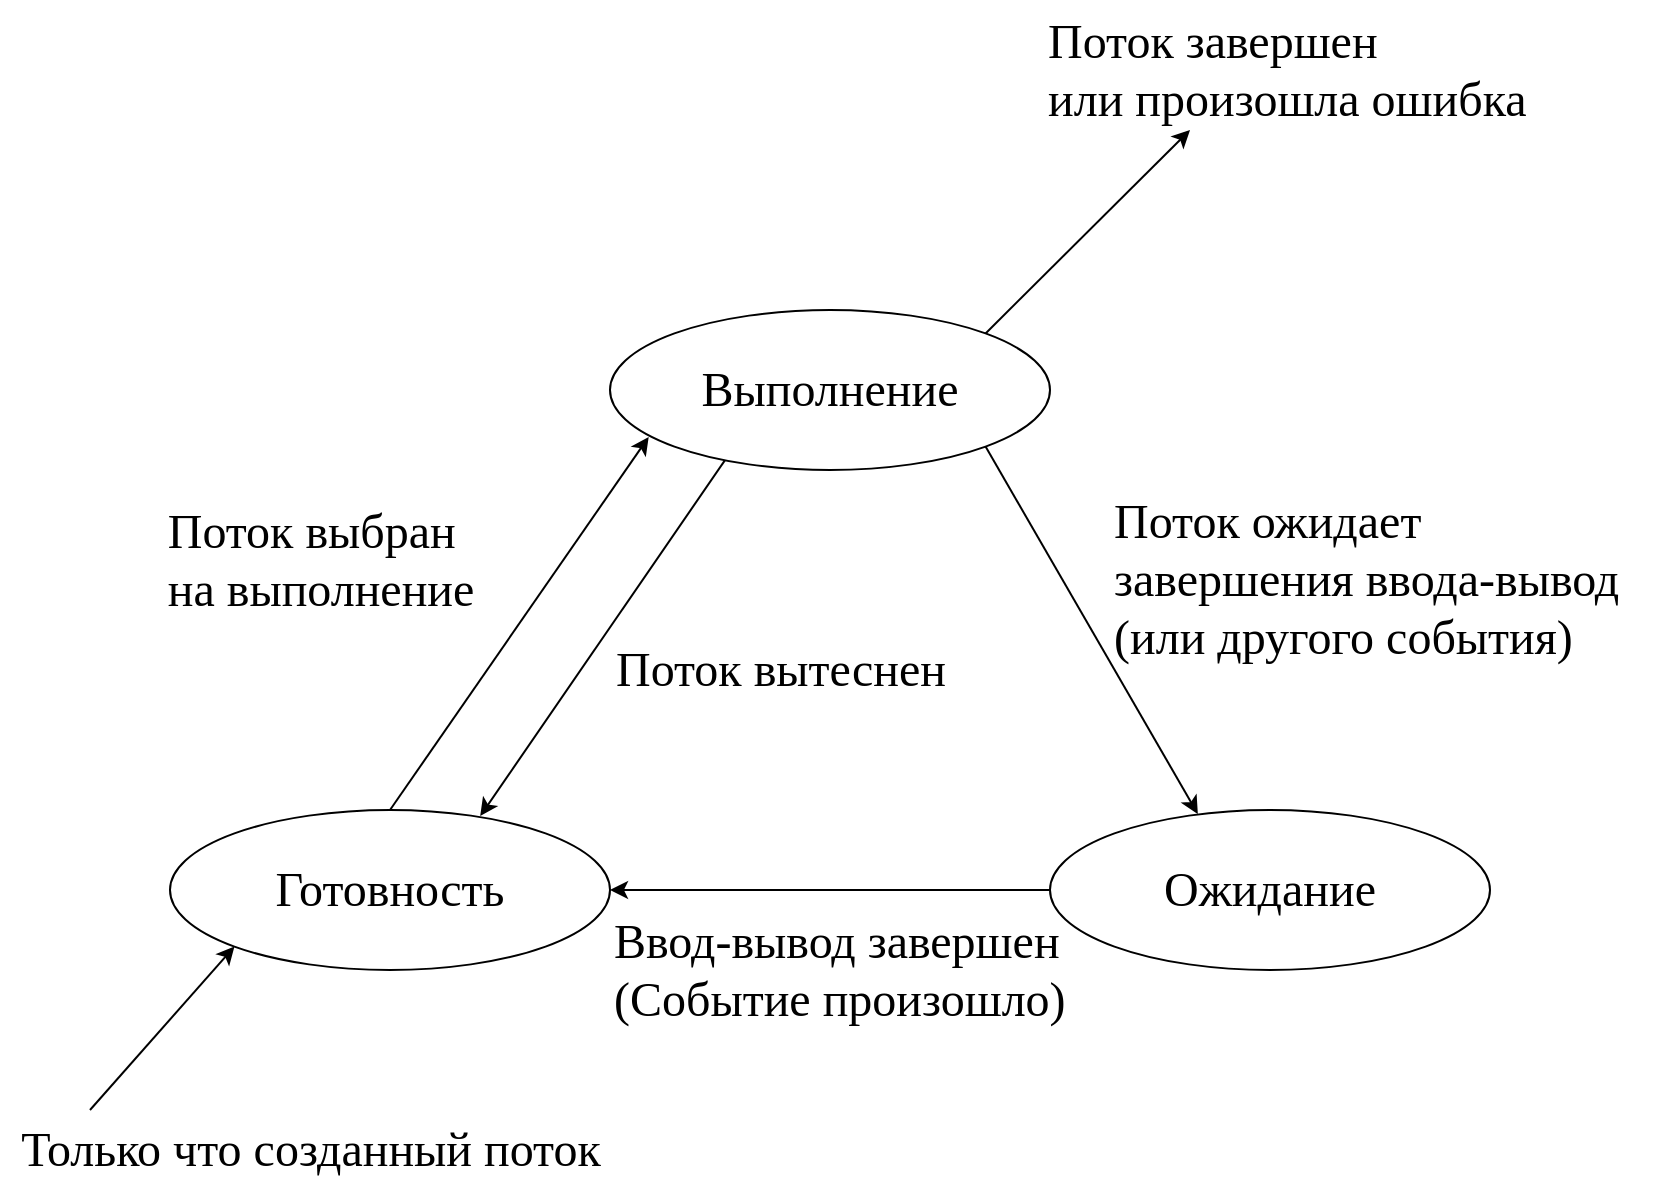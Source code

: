 <mxfile version="21.0.2" type="device" pages="7"><diagram id="WT-DghzHgQe3eRp_NdYV" name="thread_lifecycle"><mxGraphModel dx="954" dy="648" grid="1" gridSize="10" guides="1" tooltips="1" connect="1" arrows="1" fold="1" page="1" pageScale="1" pageWidth="827" pageHeight="1169" math="0" shadow="0"><root><mxCell id="0"/><mxCell id="1" parent="0"/><mxCell id="1FSE76TPsszqKslExVMj-16" style="edgeStyle=none;rounded=0;orthogonalLoop=1;jettySize=auto;html=1;exitX=0.5;exitY=0;exitDx=0;exitDy=0;entryX=0.088;entryY=0.793;entryDx=0;entryDy=0;entryPerimeter=0;fontSize=20;" parent="1" source="1FSE76TPsszqKslExVMj-1" target="1FSE76TPsszqKslExVMj-2" edge="1"><mxGeometry relative="1" as="geometry"/></mxCell><mxCell id="1FSE76TPsszqKslExVMj-1" value="&lt;font face=&quot;Times New Roman&quot; style=&quot;font-size: 24px;&quot;&gt;Готовность&lt;/font&gt;" style="ellipse;whiteSpace=wrap;html=1;" parent="1" vertex="1"><mxGeometry x="140" y="410" width="220" height="80" as="geometry"/></mxCell><mxCell id="1FSE76TPsszqKslExVMj-4" style="rounded=0;orthogonalLoop=1;jettySize=auto;html=1;exitX=1;exitY=1;exitDx=0;exitDy=0;entryX=0.336;entryY=0.025;entryDx=0;entryDy=0;entryPerimeter=0;fontSize=20;" parent="1" source="1FSE76TPsszqKslExVMj-2" target="1FSE76TPsszqKslExVMj-3" edge="1"><mxGeometry relative="1" as="geometry"/></mxCell><mxCell id="1FSE76TPsszqKslExVMj-13" style="edgeStyle=none;rounded=0;orthogonalLoop=1;jettySize=auto;html=1;exitX=1;exitY=0;exitDx=0;exitDy=0;fontSize=20;" parent="1" source="1FSE76TPsszqKslExVMj-2" edge="1"><mxGeometry relative="1" as="geometry"><mxPoint x="650" y="70" as="targetPoint"/></mxGeometry></mxCell><mxCell id="1FSE76TPsszqKslExVMj-15" style="edgeStyle=none;rounded=0;orthogonalLoop=1;jettySize=auto;html=1;exitX=0.261;exitY=0.94;exitDx=0;exitDy=0;entryX=0.705;entryY=0.038;entryDx=0;entryDy=0;entryPerimeter=0;fontSize=20;exitPerimeter=0;" parent="1" source="1FSE76TPsszqKslExVMj-2" target="1FSE76TPsszqKslExVMj-1" edge="1"><mxGeometry relative="1" as="geometry"/></mxCell><mxCell id="1FSE76TPsszqKslExVMj-2" value="&lt;font face=&quot;Times New Roman&quot; style=&quot;font-size: 24px;&quot;&gt;Выполнение&lt;/font&gt;" style="ellipse;whiteSpace=wrap;html=1;" parent="1" vertex="1"><mxGeometry x="360" y="160" width="220" height="80" as="geometry"/></mxCell><mxCell id="1FSE76TPsszqKslExVMj-6" style="edgeStyle=none;rounded=0;orthogonalLoop=1;jettySize=auto;html=1;exitX=0;exitY=0.5;exitDx=0;exitDy=0;fontSize=20;" parent="1" source="1FSE76TPsszqKslExVMj-3" target="1FSE76TPsszqKslExVMj-1" edge="1"><mxGeometry relative="1" as="geometry"/></mxCell><mxCell id="1FSE76TPsszqKslExVMj-3" value="&lt;font face=&quot;Times New Roman&quot; style=&quot;font-size: 24px;&quot;&gt;Ожидание&lt;/font&gt;" style="ellipse;whiteSpace=wrap;html=1;" parent="1" vertex="1"><mxGeometry x="580" y="410" width="220" height="80" as="geometry"/></mxCell><mxCell id="1FSE76TPsszqKslExVMj-5" value="&lt;font style=&quot;font-size: 24px;&quot; face=&quot;Times New Roman&quot;&gt;Поток ожидает &lt;br&gt;завершения ввода-вывод&lt;br&gt;(или другого события)&lt;/font&gt;" style="text;html=1;align=left;verticalAlign=middle;resizable=0;points=[];autosize=1;strokeColor=none;fillColor=none;fontSize=20;" parent="1" vertex="1"><mxGeometry x="610" y="245" width="280" height="100" as="geometry"/></mxCell><mxCell id="1FSE76TPsszqKslExVMj-7" value="&lt;font style=&quot;font-size: 24px;&quot; face=&quot;Times New Roman&quot;&gt;Ввод-вывод завершен&lt;br&gt;(Событие произошло)&lt;/font&gt;" style="text;html=1;align=left;verticalAlign=middle;resizable=0;points=[];autosize=1;strokeColor=none;fillColor=none;fontSize=20;" parent="1" vertex="1"><mxGeometry x="360" y="455" width="250" height="70" as="geometry"/></mxCell><mxCell id="1FSE76TPsszqKslExVMj-9" value="" style="endArrow=classic;html=1;rounded=0;fontSize=20;entryX=0;entryY=1;entryDx=0;entryDy=0;" parent="1" target="1FSE76TPsszqKslExVMj-1" edge="1"><mxGeometry width="50" height="50" relative="1" as="geometry"><mxPoint x="100" y="560" as="sourcePoint"/><mxPoint x="180" y="480" as="targetPoint"/></mxGeometry></mxCell><mxCell id="1FSE76TPsszqKslExVMj-10" value="&lt;font style=&quot;font-size: 24px;&quot; face=&quot;Times New Roman&quot;&gt;Только что созданный поток&lt;/font&gt;" style="text;html=1;align=center;verticalAlign=middle;resizable=0;points=[];autosize=1;strokeColor=none;fillColor=none;fontSize=20;" parent="1" vertex="1"><mxGeometry x="55" y="560" width="310" height="40" as="geometry"/></mxCell><mxCell id="1FSE76TPsszqKslExVMj-14" value="&lt;font style=&quot;font-size: 24px;&quot; face=&quot;Times New Roman&quot;&gt;Поток завершен &lt;br&gt;или произошла ошибка&lt;/font&gt;" style="text;html=1;align=left;verticalAlign=middle;resizable=0;points=[];autosize=1;strokeColor=none;fillColor=none;fontSize=20;" parent="1" vertex="1"><mxGeometry x="577" y="5" width="260" height="70" as="geometry"/></mxCell><mxCell id="1FSE76TPsszqKslExVMj-17" value="&lt;font face=&quot;Times New Roman&quot; style=&quot;font-size: 24px;&quot;&gt;Поток вытеснен&lt;/font&gt;" style="text;html=1;align=center;verticalAlign=middle;resizable=0;points=[];autosize=1;strokeColor=none;fillColor=none;fontSize=20;" parent="1" vertex="1"><mxGeometry x="350" y="320" width="190" height="40" as="geometry"/></mxCell><mxCell id="1FSE76TPsszqKslExVMj-18" value="&lt;div style=&quot;text-align: left;&quot;&gt;&lt;span style=&quot;background-color: initial;&quot;&gt;&lt;font face=&quot;Times New Roman&quot; style=&quot;font-size: 24px;&quot;&gt;Поток выбран&lt;/font&gt;&lt;/span&gt;&lt;/div&gt;&lt;div style=&quot;text-align: left;&quot;&gt;&lt;span style=&quot;background-color: initial;&quot;&gt;&lt;font style=&quot;font-size: 24px;&quot; face=&quot;Times New Roman&quot;&gt;на выполнение&lt;/font&gt;&lt;/span&gt;&lt;/div&gt;" style="text;html=1;align=center;verticalAlign=middle;resizable=0;points=[];autosize=1;strokeColor=none;fillColor=none;fontSize=20;" parent="1" vertex="1"><mxGeometry x="125" y="250" width="180" height="70" as="geometry"/></mxCell></root></mxGraphModel></diagram><diagram id="p--rv1QrWDMiDQ84sAic" name="smp_system_bus"><mxGraphModel dx="795" dy="540" grid="1" gridSize="10" guides="1" tooltips="1" connect="1" arrows="1" fold="1" page="1" pageScale="1" pageWidth="827" pageHeight="1169" math="0" shadow="0"><root><mxCell id="0"/><mxCell id="1" parent="0"/><mxCell id="JLOA2PvOXX9ssii0SHRA-3" style="edgeStyle=orthogonalEdgeStyle;rounded=0;orthogonalLoop=1;jettySize=auto;html=1;entryX=0.5;entryY=0;entryDx=0;entryDy=0;fontFamily=Times New Roman;fontSize=24;endArrow=none;endFill=0;" edge="1" parent="1" source="JLOA2PvOXX9ssii0SHRA-1" target="JLOA2PvOXX9ssii0SHRA-2"><mxGeometry relative="1" as="geometry"/></mxCell><mxCell id="JLOA2PvOXX9ssii0SHRA-1" value="&lt;font style=&quot;font-size: 24px;&quot; face=&quot;Times New Roman&quot;&gt;CPU&lt;/font&gt;" style="rounded=0;whiteSpace=wrap;html=1;" vertex="1" parent="1"><mxGeometry x="120" y="150" width="120" height="50" as="geometry"/></mxCell><mxCell id="JLOA2PvOXX9ssii0SHRA-21" style="edgeStyle=orthogonalEdgeStyle;rounded=0;orthogonalLoop=1;jettySize=auto;html=1;fontFamily=Times New Roman;fontSize=36;endArrow=none;endFill=0;" edge="1" parent="1" source="JLOA2PvOXX9ssii0SHRA-2"><mxGeometry relative="1" as="geometry"><mxPoint x="180" y="270" as="targetPoint"/></mxGeometry></mxCell><mxCell id="JLOA2PvOXX9ssii0SHRA-2" value="cache" style="rounded=0;whiteSpace=wrap;html=1;fontFamily=Times New Roman;fontSize=24;" vertex="1" parent="1"><mxGeometry x="140" y="220" width="80" height="30" as="geometry"/></mxCell><mxCell id="JLOA2PvOXX9ssii0SHRA-5" value="" style="endArrow=none;html=1;rounded=0;fontFamily=Times New Roman;fontSize=24;" edge="1" parent="1"><mxGeometry width="50" height="50" relative="1" as="geometry"><mxPoint x="120" y="270" as="sourcePoint"/><mxPoint x="640" y="270" as="targetPoint"/></mxGeometry></mxCell><mxCell id="JLOA2PvOXX9ssii0SHRA-6" style="edgeStyle=orthogonalEdgeStyle;rounded=0;orthogonalLoop=1;jettySize=auto;html=1;entryX=0.5;entryY=0;entryDx=0;entryDy=0;fontFamily=Times New Roman;fontSize=24;endArrow=none;endFill=0;" edge="1" parent="1" source="JLOA2PvOXX9ssii0SHRA-7" target="JLOA2PvOXX9ssii0SHRA-8"><mxGeometry relative="1" as="geometry"/></mxCell><mxCell id="JLOA2PvOXX9ssii0SHRA-7" value="&lt;font style=&quot;font-size: 24px;&quot; face=&quot;Times New Roman&quot;&gt;CPU&lt;/font&gt;" style="rounded=0;whiteSpace=wrap;html=1;" vertex="1" parent="1"><mxGeometry x="280" y="150" width="120" height="50" as="geometry"/></mxCell><mxCell id="JLOA2PvOXX9ssii0SHRA-22" style="edgeStyle=orthogonalEdgeStyle;rounded=0;orthogonalLoop=1;jettySize=auto;html=1;fontFamily=Times New Roman;fontSize=36;endArrow=none;endFill=0;" edge="1" parent="1" source="JLOA2PvOXX9ssii0SHRA-8"><mxGeometry relative="1" as="geometry"><mxPoint x="340" y="270" as="targetPoint"/></mxGeometry></mxCell><mxCell id="JLOA2PvOXX9ssii0SHRA-8" value="cache" style="rounded=0;whiteSpace=wrap;html=1;fontFamily=Times New Roman;fontSize=24;" vertex="1" parent="1"><mxGeometry x="300" y="220" width="80" height="30" as="geometry"/></mxCell><mxCell id="JLOA2PvOXX9ssii0SHRA-10" style="edgeStyle=orthogonalEdgeStyle;rounded=0;orthogonalLoop=1;jettySize=auto;html=1;entryX=0.5;entryY=0;entryDx=0;entryDy=0;fontFamily=Times New Roman;fontSize=24;endArrow=none;endFill=0;" edge="1" parent="1" source="JLOA2PvOXX9ssii0SHRA-11" target="JLOA2PvOXX9ssii0SHRA-12"><mxGeometry relative="1" as="geometry"/></mxCell><mxCell id="JLOA2PvOXX9ssii0SHRA-11" value="&lt;font style=&quot;font-size: 24px;&quot; face=&quot;Times New Roman&quot;&gt;CPU&lt;/font&gt;" style="rounded=0;whiteSpace=wrap;html=1;" vertex="1" parent="1"><mxGeometry x="440" y="150" width="120" height="50" as="geometry"/></mxCell><mxCell id="JLOA2PvOXX9ssii0SHRA-23" style="edgeStyle=orthogonalEdgeStyle;rounded=0;orthogonalLoop=1;jettySize=auto;html=1;fontFamily=Times New Roman;fontSize=36;endArrow=none;endFill=0;" edge="1" parent="1" source="JLOA2PvOXX9ssii0SHRA-12"><mxGeometry relative="1" as="geometry"><mxPoint x="500" y="270" as="targetPoint"/></mxGeometry></mxCell><mxCell id="JLOA2PvOXX9ssii0SHRA-12" value="cache" style="rounded=0;whiteSpace=wrap;html=1;fontFamily=Times New Roman;fontSize=24;" vertex="1" parent="1"><mxGeometry x="460" y="220" width="80" height="30" as="geometry"/></mxCell><mxCell id="JLOA2PvOXX9ssii0SHRA-14" value="&lt;font style=&quot;font-size: 18px;&quot;&gt;System bus&lt;/font&gt;" style="text;html=1;strokeColor=none;fillColor=none;align=center;verticalAlign=middle;whiteSpace=wrap;rounded=0;fontSize=24;fontFamily=Times New Roman;" vertex="1" parent="1"><mxGeometry x="540" y="240" width="100" height="30" as="geometry"/></mxCell><mxCell id="JLOA2PvOXX9ssii0SHRA-18" style="edgeStyle=orthogonalEdgeStyle;rounded=0;orthogonalLoop=1;jettySize=auto;html=1;fontFamily=Times New Roman;fontSize=36;endArrow=none;endFill=0;" edge="1" parent="1" source="JLOA2PvOXX9ssii0SHRA-15"><mxGeometry relative="1" as="geometry"><mxPoint x="270" y="270" as="targetPoint"/></mxGeometry></mxCell><mxCell id="JLOA2PvOXX9ssii0SHRA-15" value="&lt;font style=&quot;font-size: 36px;&quot;&gt;Memory&lt;/font&gt;" style="rounded=0;whiteSpace=wrap;html=1;fontFamily=Times New Roman;fontSize=18;" vertex="1" parent="1"><mxGeometry x="160" y="290" width="220" height="50" as="geometry"/></mxCell><mxCell id="JLOA2PvOXX9ssii0SHRA-17" style="edgeStyle=orthogonalEdgeStyle;rounded=0;orthogonalLoop=1;jettySize=auto;html=1;exitX=0.5;exitY=0;exitDx=0;exitDy=0;fontFamily=Times New Roman;fontSize=36;endArrow=none;endFill=0;" edge="1" parent="1" source="JLOA2PvOXX9ssii0SHRA-16"><mxGeometry relative="1" as="geometry"><mxPoint x="472.923" y="270" as="targetPoint"/></mxGeometry></mxCell><mxCell id="JLOA2PvOXX9ssii0SHRA-16" value="&lt;span style=&quot;font-size: 36px;&quot;&gt;I/O&lt;/span&gt;" style="rounded=0;whiteSpace=wrap;html=1;fontFamily=Times New Roman;fontSize=18;" vertex="1" parent="1"><mxGeometry x="420" y="290" width="106" height="50" as="geometry"/></mxCell></root></mxGraphModel></diagram><diagram id="EfGwtoiL0F2PCoyfvYHu" name="smp_crossbar_switch"><mxGraphModel dx="763" dy="518" grid="1" gridSize="10" guides="1" tooltips="1" connect="1" arrows="1" fold="1" page="1" pageScale="1" pageWidth="827" pageHeight="1169" math="0" shadow="0"><root><mxCell id="0"/><mxCell id="1" parent="0"/><mxCell id="0lolxaHZiFc-9-ykg8HK-1" style="edgeStyle=orthogonalEdgeStyle;rounded=0;orthogonalLoop=1;jettySize=auto;html=1;entryX=0.5;entryY=0;entryDx=0;entryDy=0;fontFamily=Times New Roman;fontSize=24;endArrow=none;endFill=0;" edge="1" parent="1" source="0lolxaHZiFc-9-ykg8HK-2" target="0lolxaHZiFc-9-ykg8HK-4"><mxGeometry relative="1" as="geometry"/></mxCell><mxCell id="0lolxaHZiFc-9-ykg8HK-2" value="&lt;font style=&quot;font-size: 24px;&quot; face=&quot;Times New Roman&quot;&gt;CPU&lt;/font&gt;" style="rounded=0;whiteSpace=wrap;html=1;" vertex="1" parent="1"><mxGeometry x="120" y="150" width="120" height="50" as="geometry"/></mxCell><mxCell id="0lolxaHZiFc-9-ykg8HK-3" style="edgeStyle=orthogonalEdgeStyle;rounded=0;orthogonalLoop=1;jettySize=auto;html=1;fontFamily=Times New Roman;fontSize=36;endArrow=none;endFill=0;" edge="1" parent="1" source="0lolxaHZiFc-9-ykg8HK-4"><mxGeometry relative="1" as="geometry"><mxPoint x="180" y="360" as="targetPoint"/></mxGeometry></mxCell><mxCell id="0lolxaHZiFc-9-ykg8HK-4" value="cache" style="rounded=0;whiteSpace=wrap;html=1;fontFamily=Times New Roman;fontSize=24;" vertex="1" parent="1"><mxGeometry x="140" y="220" width="80" height="30" as="geometry"/></mxCell><mxCell id="0lolxaHZiFc-9-ykg8HK-5" value="" style="endArrow=none;html=1;rounded=0;fontFamily=Times New Roman;fontSize=24;" edge="1" parent="1"><mxGeometry width="50" height="50" relative="1" as="geometry"><mxPoint x="120" y="270" as="sourcePoint"/><mxPoint x="680" y="270" as="targetPoint"/></mxGeometry></mxCell><mxCell id="0lolxaHZiFc-9-ykg8HK-6" style="edgeStyle=orthogonalEdgeStyle;rounded=0;orthogonalLoop=1;jettySize=auto;html=1;entryX=0.5;entryY=0;entryDx=0;entryDy=0;fontFamily=Times New Roman;fontSize=24;endArrow=none;endFill=0;" edge="1" parent="1" source="0lolxaHZiFc-9-ykg8HK-7" target="0lolxaHZiFc-9-ykg8HK-9"><mxGeometry relative="1" as="geometry"/></mxCell><mxCell id="0lolxaHZiFc-9-ykg8HK-7" value="&lt;font style=&quot;font-size: 24px;&quot; face=&quot;Times New Roman&quot;&gt;CPU&lt;/font&gt;" style="rounded=0;whiteSpace=wrap;html=1;" vertex="1" parent="1"><mxGeometry x="280" y="150" width="120" height="50" as="geometry"/></mxCell><mxCell id="0lolxaHZiFc-9-ykg8HK-8" style="edgeStyle=orthogonalEdgeStyle;rounded=0;orthogonalLoop=1;jettySize=auto;html=1;fontFamily=Times New Roman;fontSize=36;endArrow=none;endFill=0;" edge="1" parent="1" source="0lolxaHZiFc-9-ykg8HK-9"><mxGeometry relative="1" as="geometry"><mxPoint x="340" y="360" as="targetPoint"/></mxGeometry></mxCell><mxCell id="0lolxaHZiFc-9-ykg8HK-9" value="cache" style="rounded=0;whiteSpace=wrap;html=1;fontFamily=Times New Roman;fontSize=24;" vertex="1" parent="1"><mxGeometry x="300" y="220" width="80" height="30" as="geometry"/></mxCell><mxCell id="0lolxaHZiFc-9-ykg8HK-10" style="edgeStyle=orthogonalEdgeStyle;rounded=0;orthogonalLoop=1;jettySize=auto;html=1;entryX=0.5;entryY=0;entryDx=0;entryDy=0;fontFamily=Times New Roman;fontSize=24;endArrow=none;endFill=0;" edge="1" parent="1" source="0lolxaHZiFc-9-ykg8HK-11" target="0lolxaHZiFc-9-ykg8HK-13"><mxGeometry relative="1" as="geometry"/></mxCell><mxCell id="0lolxaHZiFc-9-ykg8HK-11" value="&lt;font style=&quot;font-size: 24px;&quot; face=&quot;Times New Roman&quot;&gt;CPU&lt;/font&gt;" style="rounded=0;whiteSpace=wrap;html=1;" vertex="1" parent="1"><mxGeometry x="440" y="150" width="120" height="50" as="geometry"/></mxCell><mxCell id="0lolxaHZiFc-9-ykg8HK-12" style="edgeStyle=orthogonalEdgeStyle;rounded=0;orthogonalLoop=1;jettySize=auto;html=1;fontFamily=Times New Roman;fontSize=36;endArrow=none;endFill=0;" edge="1" parent="1" source="0lolxaHZiFc-9-ykg8HK-13"><mxGeometry relative="1" as="geometry"><mxPoint x="500" y="360" as="targetPoint"/></mxGeometry></mxCell><mxCell id="0lolxaHZiFc-9-ykg8HK-13" value="cache" style="rounded=0;whiteSpace=wrap;html=1;fontFamily=Times New Roman;fontSize=24;" vertex="1" parent="1"><mxGeometry x="460" y="220" width="80" height="30" as="geometry"/></mxCell><mxCell id="0lolxaHZiFc-9-ykg8HK-14" value="&lt;font style=&quot;font-size: 18px;&quot;&gt;Crossbar switch&lt;/font&gt;" style="text;html=1;strokeColor=none;fillColor=none;align=center;verticalAlign=middle;whiteSpace=wrap;rounded=0;fontSize=24;fontFamily=Times New Roman;" vertex="1" parent="1"><mxGeometry x="540" y="240" width="140" height="30" as="geometry"/></mxCell><mxCell id="0lolxaHZiFc-9-ykg8HK-19" value="" style="endArrow=none;html=1;rounded=0;fontFamily=Times New Roman;fontSize=24;" edge="1" parent="1"><mxGeometry width="50" height="50" relative="1" as="geometry"><mxPoint x="120" y="299.6" as="sourcePoint"/><mxPoint x="680" y="299.6" as="targetPoint"/></mxGeometry></mxCell><mxCell id="0lolxaHZiFc-9-ykg8HK-20" value="&lt;font style=&quot;font-size: 18px;&quot;&gt;memory&lt;/font&gt;" style="rounded=0;whiteSpace=wrap;html=1;fontFamily=Times New Roman;fontSize=24;verticalAlign=middle;" vertex="1" parent="1"><mxGeometry x="20" y="260" width="100" height="20" as="geometry"/></mxCell><mxCell id="0lolxaHZiFc-9-ykg8HK-22" value="" style="endArrow=none;html=1;rounded=0;fontFamily=Times New Roman;fontSize=24;" edge="1" parent="1"><mxGeometry width="50" height="50" relative="1" as="geometry"><mxPoint x="120" y="329.6" as="sourcePoint"/><mxPoint x="680" y="329.6" as="targetPoint"/></mxGeometry></mxCell><mxCell id="0lolxaHZiFc-9-ykg8HK-24" value="" style="endArrow=none;html=1;rounded=0;fontFamily=Times New Roman;fontSize=24;" edge="1" parent="1"><mxGeometry width="50" height="50" relative="1" as="geometry"><mxPoint x="120" y="359.6" as="sourcePoint"/><mxPoint x="680" y="359.6" as="targetPoint"/></mxGeometry></mxCell><mxCell id="jc6_My9yLG6gZhJ7aERh-2" style="edgeStyle=orthogonalEdgeStyle;rounded=0;orthogonalLoop=1;jettySize=auto;html=1;entryX=0.621;entryY=1;entryDx=0;entryDy=0;entryPerimeter=0;fontFamily=Times New Roman;fontSize=36;endArrow=none;endFill=0;" edge="1" parent="1" source="jc6_My9yLG6gZhJ7aERh-1" target="0lolxaHZiFc-9-ykg8HK-14"><mxGeometry relative="1" as="geometry"><Array as="points"><mxPoint x="640" y="270"/></Array></mxGeometry></mxCell><mxCell id="jc6_My9yLG6gZhJ7aERh-1" value="&lt;span style=&quot;font-size: 36px;&quot;&gt;I/O&lt;/span&gt;" style="rounded=0;whiteSpace=wrap;html=1;fontFamily=Times New Roman;fontSize=18;" vertex="1" parent="1"><mxGeometry x="600" y="380" width="80" height="50" as="geometry"/></mxCell><mxCell id="jc6_My9yLG6gZhJ7aERh-3" value="&lt;font style=&quot;font-size: 18px;&quot;&gt;memory&lt;/font&gt;" style="rounded=0;whiteSpace=wrap;html=1;fontFamily=Times New Roman;fontSize=24;verticalAlign=middle;" vertex="1" parent="1"><mxGeometry x="20" y="290" width="100" height="20" as="geometry"/></mxCell><mxCell id="jc6_My9yLG6gZhJ7aERh-4" value="&lt;font style=&quot;font-size: 18px;&quot;&gt;memory&lt;/font&gt;" style="rounded=0;whiteSpace=wrap;html=1;fontFamily=Times New Roman;fontSize=24;verticalAlign=middle;" vertex="1" parent="1"><mxGeometry x="20" y="320" width="100" height="20" as="geometry"/></mxCell><mxCell id="jc6_My9yLG6gZhJ7aERh-5" value="&lt;font style=&quot;font-size: 18px;&quot;&gt;memory&lt;/font&gt;" style="rounded=0;whiteSpace=wrap;html=1;fontFamily=Times New Roman;fontSize=24;verticalAlign=middle;" vertex="1" parent="1"><mxGeometry x="20" y="350" width="100" height="20" as="geometry"/></mxCell></root></mxGraphModel></diagram><diagram id="lHXrkH09rZtwUOUuJy6t" name="mmp"><mxGraphModel dx="830" dy="563" grid="1" gridSize="10" guides="1" tooltips="1" connect="1" arrows="1" fold="1" page="1" pageScale="1" pageWidth="827" pageHeight="1169" math="0" shadow="0"><root><mxCell id="0"/><mxCell id="1" parent="0"/><mxCell id="50Uw1OCnQAio0cWSXjCl-7" value="" style="group" vertex="1" connectable="0" parent="1"><mxGeometry x="110" y="190" width="100" height="120" as="geometry"/></mxCell><mxCell id="50Uw1OCnQAio0cWSXjCl-5" value="" style="rounded=0;whiteSpace=wrap;html=1;fontFamily=Times New Roman;fontSize=24;" vertex="1" parent="50Uw1OCnQAio0cWSXjCl-7"><mxGeometry width="100" height="120" as="geometry"/></mxCell><mxCell id="50Uw1OCnQAio0cWSXjCl-2" value="&lt;font style=&quot;font-size: 24px;&quot;&gt;ЦП&lt;/font&gt;" style="rounded=0;whiteSpace=wrap;html=1;fontFamily=Times New Roman;fontSize=18;" vertex="1" parent="50Uw1OCnQAio0cWSXjCl-7"><mxGeometry x="10" y="10" width="80" height="40" as="geometry"/></mxCell><mxCell id="50Uw1OCnQAio0cWSXjCl-4" style="edgeStyle=orthogonalEdgeStyle;rounded=0;orthogonalLoop=1;jettySize=auto;html=1;entryX=0.5;entryY=1;entryDx=0;entryDy=0;fontFamily=Times New Roman;fontSize=24;endArrow=none;endFill=0;" edge="1" parent="50Uw1OCnQAio0cWSXjCl-7" source="50Uw1OCnQAio0cWSXjCl-3" target="50Uw1OCnQAio0cWSXjCl-2"><mxGeometry relative="1" as="geometry"/></mxCell><mxCell id="50Uw1OCnQAio0cWSXjCl-3" value="&lt;font style=&quot;font-size: 24px;&quot;&gt;ОП&lt;/font&gt;" style="rounded=0;whiteSpace=wrap;html=1;fontFamily=Times New Roman;fontSize=18;" vertex="1" parent="50Uw1OCnQAio0cWSXjCl-7"><mxGeometry x="10" y="70" width="80" height="40" as="geometry"/></mxCell><mxCell id="50Uw1OCnQAio0cWSXjCl-17" value="" style="endArrow=none;html=1;rounded=0;fontFamily=Times New Roman;fontSize=24;" edge="1" parent="50Uw1OCnQAio0cWSXjCl-7"><mxGeometry width="50" height="50" relative="1" as="geometry"><mxPoint x="50" y="59.74" as="sourcePoint"/><mxPoint x="120" y="60" as="targetPoint"/></mxGeometry></mxCell><mxCell id="50Uw1OCnQAio0cWSXjCl-8" value="" style="group" vertex="1" connectable="0" parent="1"><mxGeometry x="340" y="190" width="100" height="120" as="geometry"/></mxCell><mxCell id="50Uw1OCnQAio0cWSXjCl-9" value="" style="rounded=0;whiteSpace=wrap;html=1;fontFamily=Times New Roman;fontSize=24;" vertex="1" parent="50Uw1OCnQAio0cWSXjCl-8"><mxGeometry width="100" height="120" as="geometry"/></mxCell><mxCell id="50Uw1OCnQAio0cWSXjCl-10" value="&lt;font style=&quot;font-size: 24px;&quot;&gt;ЦП&lt;/font&gt;" style="rounded=0;whiteSpace=wrap;html=1;fontFamily=Times New Roman;fontSize=18;" vertex="1" parent="50Uw1OCnQAio0cWSXjCl-8"><mxGeometry x="10" y="10" width="80" height="40" as="geometry"/></mxCell><mxCell id="50Uw1OCnQAio0cWSXjCl-11" style="edgeStyle=orthogonalEdgeStyle;rounded=0;orthogonalLoop=1;jettySize=auto;html=1;entryX=0.5;entryY=1;entryDx=0;entryDy=0;fontFamily=Times New Roman;fontSize=24;endArrow=none;endFill=0;" edge="1" parent="50Uw1OCnQAio0cWSXjCl-8" source="50Uw1OCnQAio0cWSXjCl-12" target="50Uw1OCnQAio0cWSXjCl-10"><mxGeometry relative="1" as="geometry"/></mxCell><mxCell id="50Uw1OCnQAio0cWSXjCl-12" value="&lt;font style=&quot;font-size: 24px;&quot;&gt;ОП&lt;/font&gt;" style="rounded=0;whiteSpace=wrap;html=1;fontFamily=Times New Roman;fontSize=18;" vertex="1" parent="50Uw1OCnQAio0cWSXjCl-8"><mxGeometry x="10" y="70" width="80" height="40" as="geometry"/></mxCell><mxCell id="50Uw1OCnQAio0cWSXjCl-18" value="" style="endArrow=none;html=1;rounded=0;fontFamily=Times New Roman;fontSize=24;entryX=0;entryY=0.5;entryDx=0;entryDy=0;" edge="1" parent="50Uw1OCnQAio0cWSXjCl-8" target="50Uw1OCnQAio0cWSXjCl-13"><mxGeometry width="50" height="50" relative="1" as="geometry"><mxPoint x="-20" y="59.74" as="sourcePoint"/><mxPoint x="50" y="60" as="targetPoint"/></mxGeometry></mxCell><mxCell id="50Uw1OCnQAio0cWSXjCl-13" value="I/O подсистема" style="rounded=0;whiteSpace=wrap;html=1;fontFamily=Times New Roman;fontSize=24;" vertex="1" parent="1"><mxGeometry x="460" y="220" width="150" height="60" as="geometry"/></mxCell><mxCell id="50Uw1OCnQAio0cWSXjCl-20" style="edgeStyle=orthogonalEdgeStyle;rounded=0;orthogonalLoop=1;jettySize=auto;html=1;exitX=0;exitY=0.5;exitDx=0;exitDy=0;fontFamily=Times New Roman;fontSize=24;endArrow=none;endFill=0;" edge="1" parent="1" source="50Uw1OCnQAio0cWSXjCl-14"><mxGeometry relative="1" as="geometry"><mxPoint x="230" y="250" as="targetPoint"/></mxGeometry></mxCell><mxCell id="50Uw1OCnQAio0cWSXjCl-21" style="edgeStyle=orthogonalEdgeStyle;rounded=0;orthogonalLoop=1;jettySize=auto;html=1;exitX=1;exitY=0.5;exitDx=0;exitDy=0;fontFamily=Times New Roman;fontSize=24;endArrow=none;endFill=0;" edge="1" parent="1" source="50Uw1OCnQAio0cWSXjCl-14"><mxGeometry relative="1" as="geometry"><mxPoint x="320" y="250" as="targetPoint"/></mxGeometry></mxCell><mxCell id="50Uw1OCnQAio0cWSXjCl-14" value="R&lt;sub&gt;1&lt;/sub&gt;" style="ellipse;whiteSpace=wrap;html=1;aspect=fixed;fontFamily=Times New Roman;fontSize=24;" vertex="1" parent="1"><mxGeometry x="250" y="180" width="50" height="50" as="geometry"/></mxCell><mxCell id="50Uw1OCnQAio0cWSXjCl-22" style="edgeStyle=orthogonalEdgeStyle;rounded=0;orthogonalLoop=1;jettySize=auto;html=1;exitX=0;exitY=0.5;exitDx=0;exitDy=0;fontFamily=Times New Roman;fontSize=24;endArrow=none;endFill=0;" edge="1" parent="1" source="50Uw1OCnQAio0cWSXjCl-15"><mxGeometry relative="1" as="geometry"><mxPoint x="230" y="260" as="targetPoint"/></mxGeometry></mxCell><mxCell id="50Uw1OCnQAio0cWSXjCl-23" style="edgeStyle=orthogonalEdgeStyle;rounded=0;orthogonalLoop=1;jettySize=auto;html=1;exitX=1;exitY=0.5;exitDx=0;exitDy=0;fontFamily=Times New Roman;fontSize=24;endArrow=none;endFill=0;" edge="1" parent="1" source="50Uw1OCnQAio0cWSXjCl-15"><mxGeometry relative="1" as="geometry"><mxPoint x="320" y="260" as="targetPoint"/></mxGeometry></mxCell><mxCell id="50Uw1OCnQAio0cWSXjCl-15" value="R&lt;sub&gt;1&lt;/sub&gt;" style="ellipse;whiteSpace=wrap;html=1;aspect=fixed;fontFamily=Times New Roman;fontSize=24;" vertex="1" parent="1"><mxGeometry x="250" y="270" width="50" height="50" as="geometry"/></mxCell><mxCell id="50Uw1OCnQAio0cWSXjCl-26" value="..." style="text;html=1;strokeColor=none;fillColor=none;align=center;verticalAlign=bottom;whiteSpace=wrap;rounded=0;fontSize=24;fontFamily=Times New Roman;" vertex="1" parent="1"><mxGeometry x="245" y="240" width="60" height="20" as="geometry"/></mxCell></root></mxGraphModel></diagram><diagram id="Lo2wwNbPjm529c-Lbqv2" name="2-core_algorithm"><mxGraphModel dx="1363" dy="926" grid="1" gridSize="10" guides="1" tooltips="1" connect="1" arrows="1" fold="1" page="1" pageScale="1" pageWidth="827" pageHeight="1169" math="0" shadow="0"><root><mxCell id="0"/><mxCell id="1" parent="0"/><mxCell id="79q__HTiVXQnGK1OVF9r-17" style="edgeStyle=none;rounded=0;orthogonalLoop=1;jettySize=auto;html=1;entryX=0;entryY=0.5;entryDx=0;entryDy=0;fontFamily=Times New Roman;fontSize=24;endArrow=classic;endFill=1;" edge="1" parent="1" source="79q__HTiVXQnGK1OVF9r-1" target="79q__HTiVXQnGK1OVF9r-4"><mxGeometry relative="1" as="geometry"/></mxCell><mxCell id="79q__HTiVXQnGK1OVF9r-1" value="3" style="rounded=0;whiteSpace=wrap;html=1;fontFamily=Times New Roman;fontSize=24;" vertex="1" parent="1"><mxGeometry x="300" y="230" width="80" height="50" as="geometry"/></mxCell><mxCell id="79q__HTiVXQnGK1OVF9r-18" style="edgeStyle=none;rounded=0;orthogonalLoop=1;jettySize=auto;html=1;entryX=0;entryY=0.5;entryDx=0;entryDy=0;fontFamily=Times New Roman;fontSize=24;endArrow=classic;endFill=1;" edge="1" parent="1" source="79q__HTiVXQnGK1OVF9r-4" target="79q__HTiVXQnGK1OVF9r-5"><mxGeometry relative="1" as="geometry"/></mxCell><mxCell id="79q__HTiVXQnGK1OVF9r-20" style="edgeStyle=orthogonalEdgeStyle;rounded=0;orthogonalLoop=1;jettySize=auto;html=1;exitX=1;exitY=0.75;exitDx=0;exitDy=0;entryX=0;entryY=0.25;entryDx=0;entryDy=0;fontFamily=Times New Roman;fontSize=24;endArrow=classic;endFill=1;" edge="1" parent="1" source="79q__HTiVXQnGK1OVF9r-4" target="79q__HTiVXQnGK1OVF9r-9"><mxGeometry relative="1" as="geometry"/></mxCell><mxCell id="79q__HTiVXQnGK1OVF9r-4" value="4" style="rounded=0;whiteSpace=wrap;html=1;fontFamily=Times New Roman;fontSize=24;" vertex="1" parent="1"><mxGeometry x="420" y="230" width="80" height="50" as="geometry"/></mxCell><mxCell id="79q__HTiVXQnGK1OVF9r-5" value="5" style="rounded=0;whiteSpace=wrap;html=1;fontFamily=Times New Roman;fontSize=24;" vertex="1" parent="1"><mxGeometry x="540" y="230" width="320" height="50" as="geometry"/></mxCell><mxCell id="79q__HTiVXQnGK1OVF9r-15" style="edgeStyle=orthogonalEdgeStyle;rounded=0;orthogonalLoop=1;jettySize=auto;html=1;entryX=0;entryY=0.5;entryDx=0;entryDy=0;fontFamily=Times New Roman;fontSize=24;endArrow=classic;endFill=1;" edge="1" parent="1" source="79q__HTiVXQnGK1OVF9r-6" target="79q__HTiVXQnGK1OVF9r-7"><mxGeometry relative="1" as="geometry"/></mxCell><mxCell id="79q__HTiVXQnGK1OVF9r-16" style="edgeStyle=orthogonalEdgeStyle;rounded=0;orthogonalLoop=1;jettySize=auto;html=1;exitX=1;exitY=0.25;exitDx=0;exitDy=0;entryX=0;entryY=0.5;entryDx=0;entryDy=0;fontFamily=Times New Roman;fontSize=24;endArrow=classic;endFill=1;" edge="1" parent="1" source="79q__HTiVXQnGK1OVF9r-6" target="79q__HTiVXQnGK1OVF9r-1"><mxGeometry relative="1" as="geometry"/></mxCell><mxCell id="79q__HTiVXQnGK1OVF9r-6" value="1" style="rounded=0;whiteSpace=wrap;html=1;fontFamily=Times New Roman;fontSize=24;" vertex="1" parent="1"><mxGeometry x="180" y="350" width="80" height="50" as="geometry"/></mxCell><mxCell id="79q__HTiVXQnGK1OVF9r-22" style="edgeStyle=none;rounded=0;orthogonalLoop=1;jettySize=auto;html=1;entryX=0;entryY=0.5;entryDx=0;entryDy=0;fontFamily=Times New Roman;fontSize=24;endArrow=classic;endFill=1;" edge="1" parent="1" source="79q__HTiVXQnGK1OVF9r-7" target="79q__HTiVXQnGK1OVF9r-8"><mxGeometry relative="1" as="geometry"/></mxCell><mxCell id="79q__HTiVXQnGK1OVF9r-7" value="2" style="rounded=0;whiteSpace=wrap;html=1;fontFamily=Times New Roman;fontSize=24;" vertex="1" parent="1"><mxGeometry x="300" y="350" width="80" height="50" as="geometry"/></mxCell><mxCell id="79q__HTiVXQnGK1OVF9r-21" style="edgeStyle=none;rounded=0;orthogonalLoop=1;jettySize=auto;html=1;exitX=1;exitY=0.5;exitDx=0;exitDy=0;entryX=0;entryY=0.5;entryDx=0;entryDy=0;fontFamily=Times New Roman;fontSize=24;endArrow=classic;endFill=1;" edge="1" parent="1" source="79q__HTiVXQnGK1OVF9r-8" target="79q__HTiVXQnGK1OVF9r-9"><mxGeometry relative="1" as="geometry"/></mxCell><mxCell id="79q__HTiVXQnGK1OVF9r-8" value="6" style="rounded=0;whiteSpace=wrap;html=1;fontFamily=Times New Roman;fontSize=24;" vertex="1" parent="1"><mxGeometry x="420" y="350" width="80" height="50" as="geometry"/></mxCell><mxCell id="79q__HTiVXQnGK1OVF9r-24" style="edgeStyle=none;rounded=0;orthogonalLoop=1;jettySize=auto;html=1;exitX=1;exitY=0.5;exitDx=0;exitDy=0;entryX=0;entryY=0.5;entryDx=0;entryDy=0;fontFamily=Times New Roman;fontSize=24;endArrow=classic;endFill=1;" edge="1" parent="1" source="79q__HTiVXQnGK1OVF9r-9" target="79q__HTiVXQnGK1OVF9r-10"><mxGeometry relative="1" as="geometry"/></mxCell><mxCell id="79q__HTiVXQnGK1OVF9r-9" value="7" style="rounded=0;whiteSpace=wrap;html=1;fontFamily=Times New Roman;fontSize=24;" vertex="1" parent="1"><mxGeometry x="540" y="350" width="80" height="50" as="geometry"/></mxCell><mxCell id="79q__HTiVXQnGK1OVF9r-25" style="edgeStyle=none;rounded=0;orthogonalLoop=1;jettySize=auto;html=1;exitX=1;exitY=0.5;exitDx=0;exitDy=0;fontFamily=Times New Roman;fontSize=24;endArrow=classic;endFill=1;" edge="1" parent="1" source="79q__HTiVXQnGK1OVF9r-10" target="79q__HTiVXQnGK1OVF9r-11"><mxGeometry relative="1" as="geometry"/></mxCell><mxCell id="79q__HTiVXQnGK1OVF9r-10" value="8" style="rounded=0;whiteSpace=wrap;html=1;fontFamily=Times New Roman;fontSize=24;" vertex="1" parent="1"><mxGeometry x="660" y="350" width="80" height="50" as="geometry"/></mxCell><mxCell id="79q__HTiVXQnGK1OVF9r-11" value="9" style="rounded=0;whiteSpace=wrap;html=1;fontFamily=Times New Roman;fontSize=24;" vertex="1" parent="1"><mxGeometry x="780" y="350" width="80" height="50" as="geometry"/></mxCell><mxCell id="79q__HTiVXQnGK1OVF9r-12" value="" style="endArrow=none;dashed=1;html=1;strokeWidth=1;rounded=0;fontFamily=Times New Roman;fontSize=24;" edge="1" parent="1"><mxGeometry width="50" height="50" relative="1" as="geometry"><mxPoint x="120" y="320" as="sourcePoint"/><mxPoint x="882" y="320" as="targetPoint"/></mxGeometry></mxCell><mxCell id="79q__HTiVXQnGK1OVF9r-13" value="1 ядро" style="text;html=1;strokeColor=none;fillColor=none;align=center;verticalAlign=middle;whiteSpace=wrap;rounded=0;fontSize=24;fontFamily=Times New Roman;" vertex="1" parent="1"><mxGeometry x="70" y="360" width="80" height="30" as="geometry"/></mxCell><mxCell id="79q__HTiVXQnGK1OVF9r-14" value="2 ядро" style="text;html=1;strokeColor=none;fillColor=none;align=center;verticalAlign=middle;whiteSpace=wrap;rounded=0;fontSize=24;fontFamily=Times New Roman;" vertex="1" parent="1"><mxGeometry x="70" y="240" width="80" height="30" as="geometry"/></mxCell></root></mxGraphModel></diagram><diagram id="kMd33YvRurpyyCZDL3Pc" name="lock_free_queue"><mxGraphModel dx="954" dy="648" grid="1" gridSize="10" guides="1" tooltips="1" connect="1" arrows="1" fold="1" page="1" pageScale="1" pageWidth="827" pageHeight="1169" math="0" shadow="0"><root><mxCell id="0"/><mxCell id="1" parent="0"/><mxCell id="ZAX5l7-nIPiCfI-54CHA-4" value="" style="group" parent="1" vertex="1" connectable="0"><mxGeometry x="70" y="190" width="80" height="70" as="geometry"/></mxCell><mxCell id="ZAX5l7-nIPiCfI-54CHA-2" value="" style="rounded=1;whiteSpace=wrap;html=1;fontFamily=Times New Roman;fontSize=24;" parent="ZAX5l7-nIPiCfI-54CHA-4" vertex="1"><mxGeometry width="80" height="70" as="geometry"/></mxCell><mxCell id="ZAX5l7-nIPiCfI-54CHA-3" value="" style="endArrow=none;html=1;rounded=0;strokeWidth=1;fontFamily=Times New Roman;fontSize=24;" parent="ZAX5l7-nIPiCfI-54CHA-4" edge="1"><mxGeometry width="50" height="50" relative="1" as="geometry"><mxPoint y="43.75" as="sourcePoint"/><mxPoint x="80" y="43.75" as="targetPoint"/></mxGeometry></mxCell><mxCell id="ZAX5l7-nIPiCfI-54CHA-5" value="" style="group" parent="1" vertex="1" connectable="0"><mxGeometry x="220" y="140" width="80" height="80" as="geometry"/></mxCell><mxCell id="ZAX5l7-nIPiCfI-54CHA-6" value="" style="rounded=1;whiteSpace=wrap;html=1;fontFamily=Times New Roman;fontSize=24;" parent="ZAX5l7-nIPiCfI-54CHA-5" vertex="1"><mxGeometry y="10" width="80" height="70" as="geometry"/></mxCell><mxCell id="ZAX5l7-nIPiCfI-54CHA-7" value="" style="endArrow=none;html=1;rounded=0;strokeWidth=1;fontFamily=Times New Roman;fontSize=24;" parent="ZAX5l7-nIPiCfI-54CHA-5" edge="1"><mxGeometry width="50" height="50" relative="1" as="geometry"><mxPoint y="50" as="sourcePoint"/><mxPoint x="80" y="50" as="targetPoint"/></mxGeometry></mxCell><mxCell id="ZAX5l7-nIPiCfI-54CHA-8" value="" style="group" parent="1" vertex="1" connectable="0"><mxGeometry x="360" y="150" width="80" height="70" as="geometry"/></mxCell><mxCell id="ZAX5l7-nIPiCfI-54CHA-9" value="" style="rounded=1;whiteSpace=wrap;html=1;fontFamily=Times New Roman;fontSize=24;" parent="ZAX5l7-nIPiCfI-54CHA-8" vertex="1"><mxGeometry width="80" height="70" as="geometry"/></mxCell><mxCell id="ZAX5l7-nIPiCfI-54CHA-10" value="" style="endArrow=none;html=1;rounded=0;strokeWidth=1;fontFamily=Times New Roman;fontSize=24;" parent="ZAX5l7-nIPiCfI-54CHA-8" edge="1"><mxGeometry width="50" height="50" relative="1" as="geometry"><mxPoint y="43.75" as="sourcePoint"/><mxPoint x="80" y="43.75" as="targetPoint"/></mxGeometry></mxCell><mxCell id="ZAX5l7-nIPiCfI-54CHA-11" value="" style="group" parent="1" vertex="1" connectable="0"><mxGeometry x="500" y="150" width="80" height="70" as="geometry"/></mxCell><mxCell id="ZAX5l7-nIPiCfI-54CHA-12" value="" style="rounded=1;whiteSpace=wrap;html=1;fontFamily=Times New Roman;fontSize=24;" parent="ZAX5l7-nIPiCfI-54CHA-11" vertex="1"><mxGeometry width="80" height="70" as="geometry"/></mxCell><mxCell id="ZAX5l7-nIPiCfI-54CHA-13" value="" style="endArrow=none;html=1;rounded=0;strokeWidth=1;fontFamily=Times New Roman;fontSize=24;" parent="ZAX5l7-nIPiCfI-54CHA-11" edge="1"><mxGeometry width="50" height="50" relative="1" as="geometry"><mxPoint y="43.75" as="sourcePoint"/><mxPoint x="80" y="43.75" as="targetPoint"/></mxGeometry></mxCell><mxCell id="ZAX5l7-nIPiCfI-54CHA-72" value="value" style="text;html=1;strokeColor=none;fillColor=none;align=center;verticalAlign=middle;whiteSpace=wrap;rounded=0;fontSize=18;fontFamily=Times New Roman;" parent="ZAX5l7-nIPiCfI-54CHA-11" vertex="1"><mxGeometry x="10" y="9" width="60" height="30" as="geometry"/></mxCell><mxCell id="ZAX5l7-nIPiCfI-54CHA-14" value="" style="group" parent="1" vertex="1" connectable="0"><mxGeometry x="640" y="150" width="80" height="70" as="geometry"/></mxCell><mxCell id="ZAX5l7-nIPiCfI-54CHA-15" value="" style="rounded=1;whiteSpace=wrap;html=1;fontFamily=Times New Roman;fontSize=24;" parent="ZAX5l7-nIPiCfI-54CHA-14" vertex="1"><mxGeometry width="80" height="70" as="geometry"/></mxCell><mxCell id="ZAX5l7-nIPiCfI-54CHA-16" value="" style="endArrow=none;html=1;rounded=0;strokeWidth=1;fontFamily=Times New Roman;fontSize=24;" parent="ZAX5l7-nIPiCfI-54CHA-14" edge="1"><mxGeometry width="50" height="50" relative="1" as="geometry"><mxPoint y="43.75" as="sourcePoint"/><mxPoint x="80" y="43.75" as="targetPoint"/></mxGeometry></mxCell><mxCell id="ZAX5l7-nIPiCfI-54CHA-55" value="next" style="text;html=1;align=center;verticalAlign=middle;resizable=0;points=[];autosize=1;strokeColor=none;fillColor=none;fontSize=18;fontFamily=Times New Roman;" parent="ZAX5l7-nIPiCfI-54CHA-14" vertex="1"><mxGeometry x="15" y="33" width="50" height="40" as="geometry"/></mxCell><mxCell id="ZAX5l7-nIPiCfI-54CHA-57" value="dummy" style="text;html=1;align=center;verticalAlign=middle;resizable=0;points=[];autosize=1;strokeColor=none;fillColor=none;fontSize=18;fontFamily=Times New Roman;" parent="ZAX5l7-nIPiCfI-54CHA-14" vertex="1"><mxGeometry y="2" width="80" height="40" as="geometry"/></mxCell><mxCell id="ZAX5l7-nIPiCfI-54CHA-17" value="" style="endArrow=classic;html=1;rounded=0;strokeWidth=2;fontFamily=Times New Roman;fontSize=24;entryX=1;entryY=0.75;entryDx=0;entryDy=0;exitX=0.125;exitY=0.75;exitDx=0;exitDy=0;exitPerimeter=0;" parent="1" source="ZAX5l7-nIPiCfI-54CHA-9" target="ZAX5l7-nIPiCfI-54CHA-6" edge="1"><mxGeometry width="50" height="50" relative="1" as="geometry"><mxPoint x="370" y="200" as="sourcePoint"/><mxPoint x="440" y="240" as="targetPoint"/></mxGeometry></mxCell><mxCell id="ZAX5l7-nIPiCfI-54CHA-18" value="" style="endArrow=classic;html=1;rounded=0;strokeWidth=2;fontFamily=Times New Roman;fontSize=24;entryX=1;entryY=0.75;entryDx=0;entryDy=0;exitX=0.125;exitY=0.75;exitDx=0;exitDy=0;exitPerimeter=0;" parent="1" source="ZAX5l7-nIPiCfI-54CHA-12" target="ZAX5l7-nIPiCfI-54CHA-9" edge="1"><mxGeometry width="50" height="50" relative="1" as="geometry"><mxPoint x="480" y="210" as="sourcePoint"/><mxPoint x="460" y="200" as="targetPoint"/></mxGeometry></mxCell><mxCell id="ZAX5l7-nIPiCfI-54CHA-19" value="" style="endArrow=classic;html=1;rounded=0;strokeWidth=2;fontFamily=Times New Roman;fontSize=24;exitX=0.125;exitY=0.75;exitDx=0;exitDy=0;exitPerimeter=0;entryX=1;entryY=0.75;entryDx=0;entryDy=0;" parent="1" source="ZAX5l7-nIPiCfI-54CHA-15" target="ZAX5l7-nIPiCfI-54CHA-12" edge="1"><mxGeometry width="50" height="50" relative="1" as="geometry"><mxPoint x="630" y="200" as="sourcePoint"/><mxPoint x="600" y="200" as="targetPoint"/></mxGeometry></mxCell><mxCell id="ZAX5l7-nIPiCfI-54CHA-36" style="rounded=0;sketch=0;orthogonalLoop=1;jettySize=auto;html=1;exitX=0.25;exitY=1;exitDx=0;exitDy=0;entryX=0.75;entryY=0;entryDx=0;entryDy=0;strokeWidth=2;fontFamily=Times New Roman;fontSize=24;endArrow=classic;endFill=1;dashed=1;" parent="1" source="ZAX5l7-nIPiCfI-54CHA-20" target="ZAX5l7-nIPiCfI-54CHA-2" edge="1"><mxGeometry relative="1" as="geometry"/></mxCell><mxCell id="ZAX5l7-nIPiCfI-54CHA-20" value="tail" style="rounded=0;whiteSpace=wrap;html=1;fontFamily=Times New Roman;fontSize=24;" parent="1" vertex="1"><mxGeometry x="180" y="40" width="60" height="40" as="geometry"/></mxCell><mxCell id="ZAX5l7-nIPiCfI-54CHA-22" value="" style="endArrow=classic;html=1;rounded=0;strokeWidth=2;fontFamily=Times New Roman;fontSize=24;exitX=0.75;exitY=1;exitDx=0;exitDy=0;entryX=0.25;entryY=0;entryDx=0;entryDy=0;" parent="1" source="ZAX5l7-nIPiCfI-54CHA-20" target="ZAX5l7-nIPiCfI-54CHA-6" edge="1"><mxGeometry relative="1" as="geometry"><mxPoint x="220" y="100" as="sourcePoint"/><mxPoint x="320" y="100" as="targetPoint"/></mxGeometry></mxCell><mxCell id="ZAX5l7-nIPiCfI-54CHA-26" value="" style="group" parent="1" vertex="1" connectable="0"><mxGeometry x="221" y="95" width="20" height="20" as="geometry"/></mxCell><mxCell id="ZAX5l7-nIPiCfI-54CHA-24" value="" style="endArrow=none;html=1;rounded=0;sketch=0;strokeWidth=2;fontFamily=Times New Roman;fontSize=24;" parent="ZAX5l7-nIPiCfI-54CHA-26" edge="1"><mxGeometry width="50" height="50" relative="1" as="geometry"><mxPoint y="20" as="sourcePoint"/><mxPoint x="20" as="targetPoint"/></mxGeometry></mxCell><mxCell id="ZAX5l7-nIPiCfI-54CHA-25" value="" style="endArrow=none;html=1;rounded=0;sketch=0;strokeWidth=2;fontFamily=Times New Roman;fontSize=24;" parent="ZAX5l7-nIPiCfI-54CHA-26" edge="1"><mxGeometry width="50" height="50" relative="1" as="geometry"><mxPoint x="20" y="20" as="sourcePoint"/><mxPoint as="targetPoint"/></mxGeometry></mxCell><mxCell id="ZAX5l7-nIPiCfI-54CHA-37" value="" style="endArrow=classic;html=1;rounded=1;dashed=1;sketch=0;strokeColor=default;strokeWidth=2;fontFamily=Times New Roman;fontSize=24;entryX=1;entryY=0.75;entryDx=0;entryDy=0;" parent="1" target="ZAX5l7-nIPiCfI-54CHA-2" edge="1"><mxGeometry width="50" height="50" relative="1" as="geometry"><mxPoint x="244" y="207" as="sourcePoint"/><mxPoint x="220" y="250" as="targetPoint"/></mxGeometry></mxCell><mxCell id="ZAX5l7-nIPiCfI-54CHA-38" value="&lt;font style=&quot;font-size: 18px;&quot;&gt;CAS tail&lt;/font&gt;" style="text;html=1;align=center;verticalAlign=middle;resizable=0;points=[];autosize=1;strokeColor=none;fillColor=none;fontSize=24;fontFamily=Times New Roman;" parent="1" vertex="1"><mxGeometry x="100" y="70" width="90" height="40" as="geometry"/></mxCell><mxCell id="ZAX5l7-nIPiCfI-54CHA-41" value="Returned&lt;br&gt;value" style="ellipse;whiteSpace=wrap;html=1;fontFamily=Times New Roman;fontSize=18;" parent="1" vertex="1"><mxGeometry x="400" y="50" width="110" height="60" as="geometry"/></mxCell><mxCell id="ZAX5l7-nIPiCfI-54CHA-43" value="" style="endArrow=classic;html=1;rounded=1;sketch=0;strokeColor=default;strokeWidth=1;fontFamily=Times New Roman;fontSize=18;entryX=1;entryY=1;entryDx=0;entryDy=0;exitX=0.5;exitY=0;exitDx=0;exitDy=0;" parent="1" source="ZAX5l7-nIPiCfI-54CHA-12" target="ZAX5l7-nIPiCfI-54CHA-41" edge="1"><mxGeometry width="50" height="50" relative="1" as="geometry"><mxPoint x="500" y="140" as="sourcePoint"/><mxPoint x="580" y="90" as="targetPoint"/></mxGeometry></mxCell><mxCell id="ZAX5l7-nIPiCfI-54CHA-47" style="edgeStyle=none;rounded=1;sketch=0;orthogonalLoop=1;jettySize=auto;html=1;entryX=0.5;entryY=0;entryDx=0;entryDy=0;strokeColor=default;strokeWidth=2;fontFamily=Times New Roman;fontSize=18;endArrow=classic;endFill=1;" parent="1" source="ZAX5l7-nIPiCfI-54CHA-46" target="ZAX5l7-nIPiCfI-54CHA-15" edge="1"><mxGeometry relative="1" as="geometry"/></mxCell><mxCell id="ZAX5l7-nIPiCfI-54CHA-51" style="edgeStyle=none;rounded=1;sketch=0;orthogonalLoop=1;jettySize=auto;html=1;exitX=0.25;exitY=1;exitDx=0;exitDy=0;entryX=1;entryY=0.25;entryDx=0;entryDy=0;strokeColor=default;strokeWidth=2;fontFamily=Times New Roman;fontSize=18;endArrow=classic;endFill=1;dashed=1;" parent="1" source="ZAX5l7-nIPiCfI-54CHA-46" target="ZAX5l7-nIPiCfI-54CHA-12" edge="1"><mxGeometry relative="1" as="geometry"/></mxCell><mxCell id="ZAX5l7-nIPiCfI-54CHA-46" value="head" style="rounded=0;whiteSpace=wrap;html=1;fontFamily=Times New Roman;fontSize=24;" parent="1" vertex="1"><mxGeometry x="640" y="40" width="80" height="40" as="geometry"/></mxCell><mxCell id="ZAX5l7-nIPiCfI-54CHA-48" value="" style="group" parent="1" vertex="1" connectable="0"><mxGeometry x="670" y="90" width="20" height="20" as="geometry"/></mxCell><mxCell id="ZAX5l7-nIPiCfI-54CHA-49" value="" style="endArrow=none;html=1;rounded=0;sketch=0;strokeWidth=2;fontFamily=Times New Roman;fontSize=24;" parent="ZAX5l7-nIPiCfI-54CHA-48" edge="1"><mxGeometry width="50" height="50" relative="1" as="geometry"><mxPoint y="20" as="sourcePoint"/><mxPoint x="20" as="targetPoint"/></mxGeometry></mxCell><mxCell id="ZAX5l7-nIPiCfI-54CHA-50" value="" style="endArrow=none;html=1;rounded=0;sketch=0;strokeWidth=2;fontFamily=Times New Roman;fontSize=24;" parent="ZAX5l7-nIPiCfI-54CHA-48" edge="1"><mxGeometry width="50" height="50" relative="1" as="geometry"><mxPoint x="20" y="20" as="sourcePoint"/><mxPoint as="targetPoint"/></mxGeometry></mxCell><mxCell id="ZAX5l7-nIPiCfI-54CHA-53" value="CAS head" style="text;html=1;align=center;verticalAlign=middle;resizable=0;points=[];autosize=1;strokeColor=none;fillColor=none;fontSize=18;fontFamily=Times New Roman;" parent="1" vertex="1"><mxGeometry x="550" y="70" width="100" height="40" as="geometry"/></mxCell><mxCell id="ZAX5l7-nIPiCfI-54CHA-58" value="Release&lt;br&gt;&lt;div style=&quot;text-align: left;&quot;&gt;&lt;span style=&quot;background-color: initial;&quot;&gt;node&lt;/span&gt;&lt;/div&gt;" style="text;html=1;align=center;verticalAlign=middle;resizable=0;points=[];autosize=1;strokeColor=none;fillColor=none;fontSize=18;fontFamily=Times New Roman;" parent="1" vertex="1"><mxGeometry x="720" y="140" width="80" height="60" as="geometry"/></mxCell><mxCell id="ZAX5l7-nIPiCfI-54CHA-59" value="CAS next" style="text;html=1;align=center;verticalAlign=middle;resizable=0;points=[];autosize=1;strokeColor=none;fillColor=none;fontSize=18;fontFamily=Times New Roman;" parent="1" vertex="1"><mxGeometry x="165" y="230" width="90" height="40" as="geometry"/></mxCell><mxCell id="ZAX5l7-nIPiCfI-54CHA-69" value="" style="group" parent="1" vertex="1" connectable="0"><mxGeometry x="180" y="190" width="46" height="30" as="geometry"/></mxCell><mxCell id="ZAX5l7-nIPiCfI-54CHA-71" value="" style="group" parent="ZAX5l7-nIPiCfI-54CHA-69" vertex="1" connectable="0"><mxGeometry width="46" height="30" as="geometry"/></mxCell><mxCell id="ZAX5l7-nIPiCfI-54CHA-61" value="" style="endArrow=none;html=1;rounded=1;sketch=0;strokeColor=default;strokeWidth=2;fontFamily=Times New Roman;fontSize=18;" parent="ZAX5l7-nIPiCfI-54CHA-71" edge="1"><mxGeometry width="50" height="50" relative="1" as="geometry"><mxPoint x="8.193" y="15" as="sourcePoint"/><mxPoint x="46" y="15" as="targetPoint"/></mxGeometry></mxCell><mxCell id="ZAX5l7-nIPiCfI-54CHA-62" value="" style="endArrow=none;html=1;rounded=1;sketch=0;strokeColor=default;strokeWidth=2;fontFamily=Times New Roman;fontSize=18;" parent="ZAX5l7-nIPiCfI-54CHA-71" edge="1"><mxGeometry width="50" height="50" relative="1" as="geometry"><mxPoint x="8.193" as="sourcePoint"/><mxPoint x="8.193" y="30" as="targetPoint"/></mxGeometry></mxCell><mxCell id="ZAX5l7-nIPiCfI-54CHA-63" value="" style="endArrow=none;html=1;rounded=1;sketch=0;strokeColor=default;strokeWidth=2;fontFamily=Times New Roman;fontSize=18;" parent="ZAX5l7-nIPiCfI-54CHA-71" edge="1"><mxGeometry width="50" height="50" relative="1" as="geometry"><mxPoint y="7.5" as="sourcePoint"/><mxPoint x="0.184" y="22.5" as="targetPoint"/></mxGeometry></mxCell><mxCell id="ZAX5l7-nIPiCfI-54CHA-64" value="" style="group" parent="ZAX5l7-nIPiCfI-54CHA-71" vertex="1" connectable="0"><mxGeometry x="16.203" y="7.5" width="16.018" height="15" as="geometry"/></mxCell><mxCell id="ZAX5l7-nIPiCfI-54CHA-65" value="" style="endArrow=none;html=1;rounded=0;sketch=0;strokeWidth=2;fontFamily=Times New Roman;fontSize=24;" parent="ZAX5l7-nIPiCfI-54CHA-64" edge="1"><mxGeometry width="50" height="50" relative="1" as="geometry"><mxPoint y="15" as="sourcePoint"/><mxPoint x="16.018" as="targetPoint"/></mxGeometry></mxCell><mxCell id="ZAX5l7-nIPiCfI-54CHA-66" value="" style="endArrow=none;html=1;rounded=0;sketch=0;strokeWidth=2;fontFamily=Times New Roman;fontSize=24;" parent="ZAX5l7-nIPiCfI-54CHA-64" edge="1"><mxGeometry width="50" height="50" relative="1" as="geometry"><mxPoint x="16.018" y="15" as="sourcePoint"/><mxPoint as="targetPoint"/></mxGeometry></mxCell></root></mxGraphModel></diagram><diagram id="qiwRViM9h1amNpmRZZ_d" name="simd-pipeline"><mxGraphModel dx="909" dy="617" grid="1" gridSize="10" guides="1" tooltips="1" connect="1" arrows="1" fold="1" page="1" pageScale="1" pageWidth="827" pageHeight="1169" math="0" shadow="0"><root><mxCell id="0"/><mxCell id="1" parent="0"/><mxCell id="TAAbovtbuRw-Q4NXCP9u-1" value="&lt;font style=&quot;font-size: 14px;&quot; face=&quot;Times New Roman&quot;&gt;Получение инструкции&lt;/font&gt;" style="rounded=0;whiteSpace=wrap;html=1;fillColor=#6a00ff;strokeColor=#3700CC;strokeWidth=1;fontColor=#ffffff;" vertex="1" parent="1"><mxGeometry x="160" y="160" width="120" height="40" as="geometry"/></mxCell><mxCell id="TAAbovtbuRw-Q4NXCP9u-2" value="&lt;font style=&quot;font-size: 14px;&quot; face=&quot;Times New Roman&quot;&gt;Раскодирование инструкции&lt;/font&gt;" style="rounded=0;whiteSpace=wrap;html=1;fillColor=#f5f5f5;fontColor=#333333;strokeColor=#666666;strokeWidth=1;" vertex="1" parent="1"><mxGeometry x="280" y="160" width="120" height="40" as="geometry"/></mxCell><mxCell id="TAAbovtbuRw-Q4NXCP9u-3" value="&lt;font color=&quot;#ffffff&quot; style=&quot;font-size: 14px;&quot; face=&quot;Times New Roman&quot;&gt;Выполнение инструкции&lt;/font&gt;" style="rounded=0;whiteSpace=wrap;html=1;fillColor=#fa6800;fontColor=#000000;strokeColor=#C73500;gradientColor=none;strokeWidth=1;" vertex="1" parent="1"><mxGeometry x="400" y="160" width="120" height="40" as="geometry"/></mxCell><mxCell id="TAAbovtbuRw-Q4NXCP9u-4" value="&lt;font face=&quot;Times New Roman&quot; style=&quot;font-size: 14px;&quot;&gt;1 инструкция&lt;/font&gt;" style="text;html=1;strokeColor=none;fillColor=none;align=center;verticalAlign=middle;whiteSpace=wrap;rounded=0;" vertex="1" parent="1"><mxGeometry x="60" y="165" width="100" height="30" as="geometry"/></mxCell><mxCell id="TAAbovtbuRw-Q4NXCP9u-5" value="&lt;font style=&quot;font-size: 14px;&quot; face=&quot;Times New Roman&quot;&gt;Получение инструкции&lt;/font&gt;" style="rounded=0;whiteSpace=wrap;html=1;fillColor=#6a00ff;strokeColor=#3700CC;fontColor=#ffffff;strokeWidth=1;" vertex="1" parent="1"><mxGeometry x="280" y="200" width="120" height="40" as="geometry"/></mxCell><mxCell id="TAAbovtbuRw-Q4NXCP9u-6" value="&lt;font style=&quot;font-size: 14px;&quot; face=&quot;Times New Roman&quot;&gt;Раскодирование инструкции&lt;/font&gt;" style="rounded=0;whiteSpace=wrap;html=1;fillColor=#f5f5f5;fontColor=#333333;strokeColor=#666666;strokeWidth=1;" vertex="1" parent="1"><mxGeometry x="400" y="200" width="120" height="40" as="geometry"/></mxCell><mxCell id="TAAbovtbuRw-Q4NXCP9u-7" value="&lt;font color=&quot;#ffffff&quot; style=&quot;font-size: 14px;&quot; face=&quot;Times New Roman&quot;&gt;Выполнение инструкции&lt;/font&gt;" style="rounded=0;whiteSpace=wrap;html=1;fillColor=#fa6800;fontColor=#000000;strokeColor=#C73500;gradientColor=none;strokeWidth=1;" vertex="1" parent="1"><mxGeometry x="520" y="200" width="120" height="40" as="geometry"/></mxCell><mxCell id="TAAbovtbuRw-Q4NXCP9u-8" value="&lt;font face=&quot;Times New Roman&quot; style=&quot;font-size: 14px;&quot;&gt;2 инструкция&lt;/font&gt;" style="text;html=1;strokeColor=none;fillColor=none;align=center;verticalAlign=middle;whiteSpace=wrap;rounded=0;" vertex="1" parent="1"><mxGeometry x="60" y="205" width="100" height="30" as="geometry"/></mxCell><mxCell id="TAAbovtbuRw-Q4NXCP9u-9" value="&lt;font style=&quot;font-size: 14px;&quot; face=&quot;Times New Roman&quot;&gt;Получение инструкции&lt;/font&gt;" style="rounded=0;whiteSpace=wrap;html=1;fillColor=#6a00ff;strokeColor=#3700CC;fontColor=#ffffff;strokeWidth=1;" vertex="1" parent="1"><mxGeometry x="400" y="240" width="120" height="40" as="geometry"/></mxCell><mxCell id="TAAbovtbuRw-Q4NXCP9u-10" value="&lt;font style=&quot;font-size: 14px;&quot; face=&quot;Times New Roman&quot;&gt;Раскодирование инструкции&lt;/font&gt;" style="rounded=0;whiteSpace=wrap;html=1;fillColor=#f5f5f5;fontColor=#333333;strokeColor=#666666;strokeWidth=1;" vertex="1" parent="1"><mxGeometry x="520" y="240" width="120" height="40" as="geometry"/></mxCell><mxCell id="TAAbovtbuRw-Q4NXCP9u-11" value="&lt;font color=&quot;#ffffff&quot; style=&quot;font-size: 14px;&quot; face=&quot;Times New Roman&quot;&gt;Выполнение инструкции&lt;/font&gt;" style="rounded=0;whiteSpace=wrap;html=1;fillColor=#fa6800;fontColor=#000000;strokeColor=#C73500;gradientColor=none;strokeWidth=1;" vertex="1" parent="1"><mxGeometry x="640" y="240" width="120" height="40" as="geometry"/></mxCell><mxCell id="TAAbovtbuRw-Q4NXCP9u-12" value="&lt;font face=&quot;Times New Roman&quot; style=&quot;font-size: 14px;&quot;&gt;3 инструкция&lt;/font&gt;" style="text;html=1;strokeColor=none;fillColor=none;align=center;verticalAlign=middle;whiteSpace=wrap;rounded=0;" vertex="1" parent="1"><mxGeometry x="60" y="245" width="100" height="30" as="geometry"/></mxCell><mxCell id="TAAbovtbuRw-Q4NXCP9u-13" value="" style="endArrow=classic;html=1;rounded=0;" edge="1" parent="1"><mxGeometry width="50" height="50" relative="1" as="geometry"><mxPoint x="160" y="300" as="sourcePoint"/><mxPoint x="760" y="300" as="targetPoint"/></mxGeometry></mxCell><mxCell id="TAAbovtbuRw-Q4NXCP9u-14" value="&lt;font style=&quot;font-size: 14px;&quot; face=&quot;Times New Roman&quot;&gt;Время, такт&lt;/font&gt;" style="text;html=1;strokeColor=none;fillColor=none;align=center;verticalAlign=middle;whiteSpace=wrap;rounded=0;" vertex="1" parent="1"><mxGeometry x="660" y="300" width="100" height="20" as="geometry"/></mxCell><mxCell id="TAAbovtbuRw-Q4NXCP9u-17" value="" style="group" vertex="1" connectable="0" parent="1"><mxGeometry x="630" y="150" width="20" height="190" as="geometry"/></mxCell><mxCell id="TAAbovtbuRw-Q4NXCP9u-15" value="" style="endArrow=none;dashed=1;html=1;rounded=0;strokeWidth=2;" edge="1" parent="TAAbovtbuRw-Q4NXCP9u-17"><mxGeometry width="50" height="50" relative="1" as="geometry"><mxPoint x="9" y="158.333" as="sourcePoint"/><mxPoint x="9" as="targetPoint"/></mxGeometry></mxCell><mxCell id="TAAbovtbuRw-Q4NXCP9u-16" value="&lt;font style=&quot;font-size: 14px;&quot;&gt;4&lt;/font&gt;" style="text;html=1;strokeColor=none;fillColor=none;align=center;verticalAlign=middle;whiteSpace=wrap;rounded=0;" vertex="1" parent="TAAbovtbuRw-Q4NXCP9u-17"><mxGeometry y="158.333" width="20" height="31.667" as="geometry"/></mxCell><mxCell id="TAAbovtbuRw-Q4NXCP9u-18" value="" style="group" vertex="1" connectable="0" parent="1"><mxGeometry x="510" y="150" width="20" height="190" as="geometry"/></mxCell><mxCell id="TAAbovtbuRw-Q4NXCP9u-19" value="" style="endArrow=none;dashed=1;html=1;rounded=0;strokeWidth=2;" edge="1" parent="TAAbovtbuRw-Q4NXCP9u-18"><mxGeometry width="50" height="50" relative="1" as="geometry"><mxPoint x="9" y="158.333" as="sourcePoint"/><mxPoint x="9" as="targetPoint"/></mxGeometry></mxCell><mxCell id="TAAbovtbuRw-Q4NXCP9u-20" value="&lt;font style=&quot;font-size: 14px;&quot;&gt;3&lt;/font&gt;" style="text;html=1;strokeColor=none;fillColor=none;align=center;verticalAlign=middle;whiteSpace=wrap;rounded=0;" vertex="1" parent="TAAbovtbuRw-Q4NXCP9u-18"><mxGeometry y="158.333" width="20" height="31.667" as="geometry"/></mxCell><mxCell id="TAAbovtbuRw-Q4NXCP9u-21" value="" style="group" vertex="1" connectable="0" parent="1"><mxGeometry x="390" y="150" width="20" height="190" as="geometry"/></mxCell><mxCell id="TAAbovtbuRw-Q4NXCP9u-22" value="" style="endArrow=none;dashed=1;html=1;rounded=0;strokeWidth=2;" edge="1" parent="TAAbovtbuRw-Q4NXCP9u-21"><mxGeometry width="50" height="50" relative="1" as="geometry"><mxPoint x="9" y="158.333" as="sourcePoint"/><mxPoint x="9" as="targetPoint"/></mxGeometry></mxCell><mxCell id="TAAbovtbuRw-Q4NXCP9u-23" value="&lt;font style=&quot;font-size: 14px;&quot;&gt;2&lt;/font&gt;" style="text;html=1;strokeColor=none;fillColor=none;align=center;verticalAlign=middle;whiteSpace=wrap;rounded=0;" vertex="1" parent="TAAbovtbuRw-Q4NXCP9u-21"><mxGeometry y="158.333" width="20" height="31.667" as="geometry"/></mxCell><mxCell id="TAAbovtbuRw-Q4NXCP9u-24" value="" style="group" vertex="1" connectable="0" parent="1"><mxGeometry x="270" y="150" width="20" height="190" as="geometry"/></mxCell><mxCell id="TAAbovtbuRw-Q4NXCP9u-25" value="" style="endArrow=none;dashed=1;html=1;rounded=0;strokeWidth=2;" edge="1" parent="TAAbovtbuRw-Q4NXCP9u-24"><mxGeometry width="50" height="50" relative="1" as="geometry"><mxPoint x="9" y="158.333" as="sourcePoint"/><mxPoint x="9" as="targetPoint"/></mxGeometry></mxCell><mxCell id="TAAbovtbuRw-Q4NXCP9u-26" value="&lt;font style=&quot;font-size: 14px;&quot;&gt;1&lt;/font&gt;" style="text;html=1;strokeColor=none;fillColor=none;align=center;verticalAlign=middle;whiteSpace=wrap;rounded=0;" vertex="1" parent="TAAbovtbuRw-Q4NXCP9u-24"><mxGeometry y="158.333" width="20" height="31.667" as="geometry"/></mxCell><mxCell id="TAAbovtbuRw-Q4NXCP9u-27" value="&lt;font style=&quot;font-size: 14px;&quot;&gt;0&lt;/font&gt;" style="text;html=1;strokeColor=none;fillColor=none;align=center;verticalAlign=middle;whiteSpace=wrap;rounded=0;" vertex="1" parent="1"><mxGeometry x="150" y="310" width="20" height="30" as="geometry"/></mxCell></root></mxGraphModel></diagram></mxfile>
